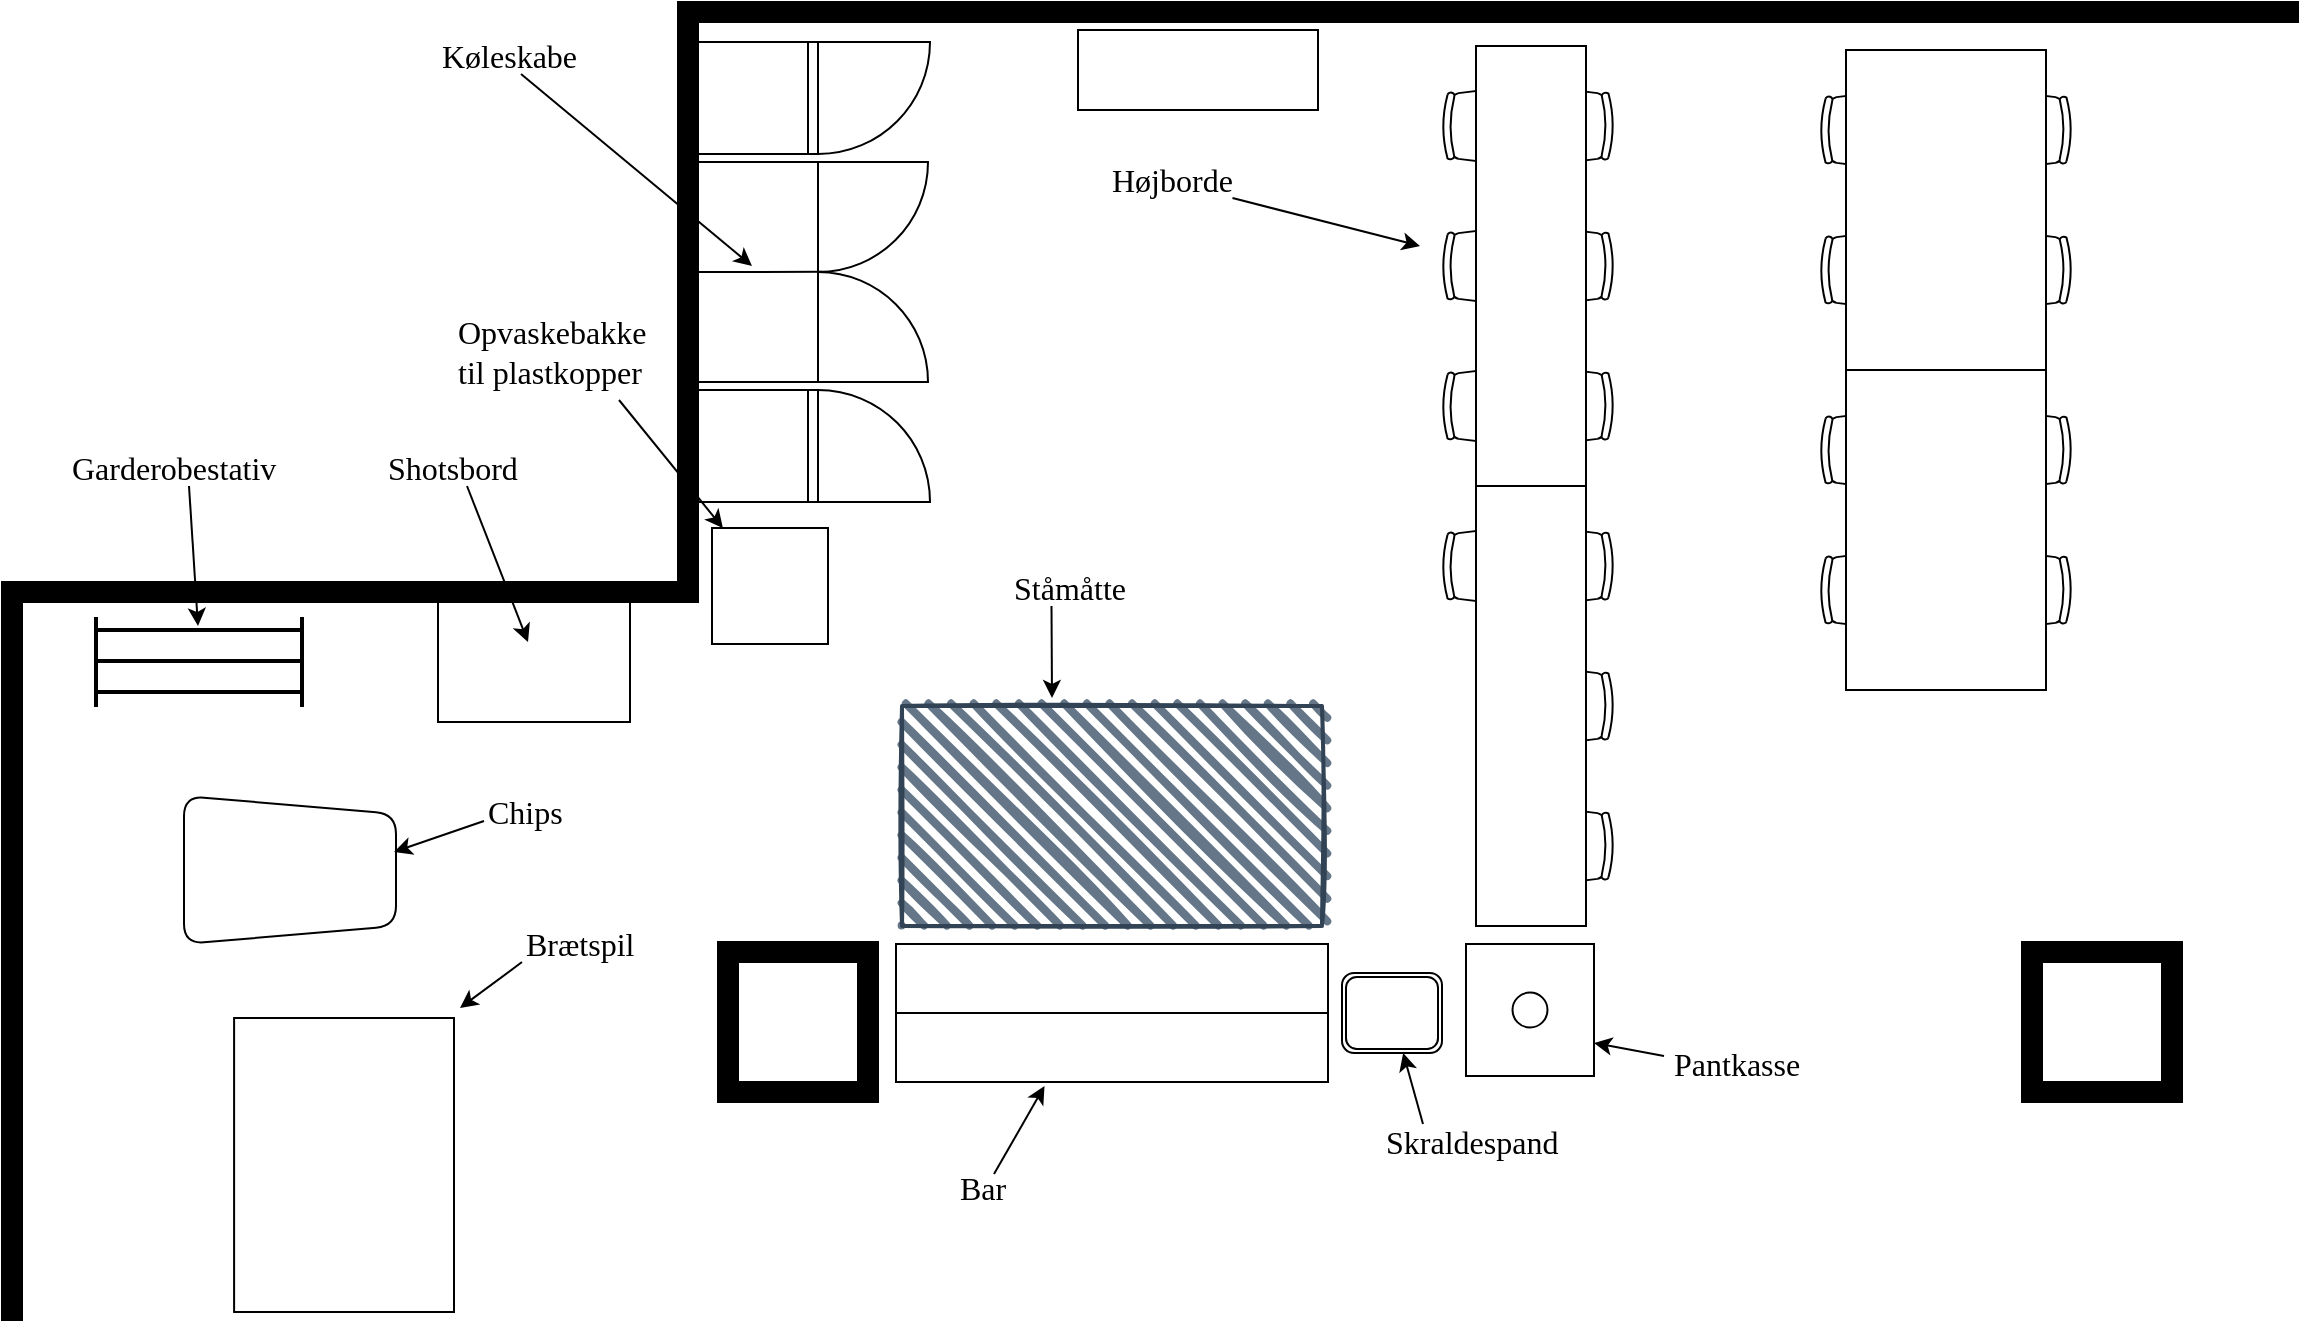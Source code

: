<mxfile>
    <diagram name="Side-1" id="P3prjhfwUHkvLFJdore1">
        <mxGraphModel dx="1645" dy="1310" grid="0" gridSize="10" guides="1" tooltips="1" connect="1" arrows="1" fold="1" page="0" pageScale="1" pageWidth="827" pageHeight="1169" math="0" shadow="0">
            <root>
                <mxCell id="0"/>
                <mxCell id="1" parent="0"/>
                <mxCell id="wJ-GAs_ORp4mZZzsxB3k-2" value="" style="verticalLabelPosition=bottom;html=1;verticalAlign=top;align=center;shape=mxgraph.floorplan.office_chair;shadow=0;direction=north;" parent="1" vertex="1">
                    <mxGeometry x="572" y="162" width="43" height="40" as="geometry"/>
                </mxCell>
                <mxCell id="wJ-GAs_ORp4mZZzsxB3k-1" value="" style="verticalLabelPosition=bottom;html=1;verticalAlign=top;align=center;shape=mxgraph.floorplan.office_chair;shadow=0;direction=north;" parent="1" vertex="1">
                    <mxGeometry x="572" y="82" width="43" height="40" as="geometry"/>
                </mxCell>
                <mxCell id="gc1oklfvDwFeD3-8zKts-1" value="" style="verticalLabelPosition=bottom;html=1;verticalAlign=top;align=center;shape=mxgraph.floorplan.wall;fillColor=strokeColor;direction=south;" parent="1" vertex="1">
                    <mxGeometry x="-148" y="190" width="10" height="369" as="geometry"/>
                </mxCell>
                <mxCell id="gc1oklfvDwFeD3-8zKts-2" value="" style="verticalLabelPosition=bottom;html=1;verticalAlign=top;align=center;shape=mxgraph.floorplan.wall;fillColor=strokeColor;" parent="1" vertex="1">
                    <mxGeometry x="-145" y="190" width="345" height="10" as="geometry"/>
                </mxCell>
                <mxCell id="gc1oklfvDwFeD3-8zKts-3" value="" style="verticalLabelPosition=bottom;html=1;verticalAlign=top;align=center;shape=mxgraph.floorplan.wall;fillColor=strokeColor;direction=south;" parent="1" vertex="1">
                    <mxGeometry x="190" y="-90" width="10" height="280" as="geometry"/>
                </mxCell>
                <mxCell id="gc1oklfvDwFeD3-8zKts-4" value="" style="verticalLabelPosition=bottom;html=1;verticalAlign=top;align=center;shape=mxgraph.floorplan.wall;fillColor=strokeColor;" parent="1" vertex="1">
                    <mxGeometry x="190" y="-100" width="810" height="10" as="geometry"/>
                </mxCell>
                <mxCell id="gc1oklfvDwFeD3-8zKts-16" value="" style="shape=rect;shadow=0;html=1;direction=west;" parent="1" vertex="1">
                    <mxGeometry x="70" y="200" width="96" height="60" as="geometry"/>
                </mxCell>
                <mxCell id="gc1oklfvDwFeD3-8zKts-22" value="" style="verticalLabelPosition=bottom;html=1;verticalAlign=top;align=center;shape=mxgraph.floorplan.room;fillColor=#000000;" parent="1" vertex="1">
                    <mxGeometry x="210" y="370" width="80" height="80" as="geometry"/>
                </mxCell>
                <mxCell id="gc1oklfvDwFeD3-8zKts-33" value="" style="shape=rect;shadow=0;html=1;direction=west;" parent="1" vertex="1">
                    <mxGeometry x="390" y="-86" width="120" height="40" as="geometry"/>
                </mxCell>
                <mxCell id="gc1oklfvDwFeD3-8zKts-39" value="" style="group" parent="1" vertex="1" connectable="0">
                    <mxGeometry x="761" y="-76" width="126" height="160" as="geometry"/>
                </mxCell>
                <mxCell id="gc1oklfvDwFeD3-8zKts-7" value="" style="verticalLabelPosition=bottom;html=1;verticalAlign=top;align=center;shape=mxgraph.floorplan.office_chair;shadow=0;direction=south;" parent="gc1oklfvDwFeD3-8zKts-39" vertex="1">
                    <mxGeometry x="83" y="20" width="43" height="40" as="geometry"/>
                </mxCell>
                <mxCell id="gc1oklfvDwFeD3-8zKts-8" value="" style="verticalLabelPosition=bottom;html=1;verticalAlign=top;align=center;shape=mxgraph.floorplan.office_chair;shadow=0;direction=north;" parent="gc1oklfvDwFeD3-8zKts-39" vertex="1">
                    <mxGeometry y="20" width="43" height="40" as="geometry"/>
                </mxCell>
                <mxCell id="gc1oklfvDwFeD3-8zKts-11" value="" style="verticalLabelPosition=bottom;html=1;verticalAlign=top;align=center;shape=mxgraph.floorplan.office_chair;shadow=0;direction=south;" parent="gc1oklfvDwFeD3-8zKts-39" vertex="1">
                    <mxGeometry x="83" y="90" width="43" height="40" as="geometry"/>
                </mxCell>
                <mxCell id="gc1oklfvDwFeD3-8zKts-12" value="" style="verticalLabelPosition=bottom;html=1;verticalAlign=top;align=center;shape=mxgraph.floorplan.office_chair;shadow=0;direction=north;" parent="gc1oklfvDwFeD3-8zKts-39" vertex="1">
                    <mxGeometry y="90" width="43" height="40" as="geometry"/>
                </mxCell>
                <mxCell id="gc1oklfvDwFeD3-8zKts-13" value="" style="shape=rect;shadow=0;html=1;direction=south;" parent="gc1oklfvDwFeD3-8zKts-39" vertex="1">
                    <mxGeometry x="13" width="100" height="160" as="geometry"/>
                </mxCell>
                <mxCell id="gc1oklfvDwFeD3-8zKts-41" value="" style="group" parent="1" vertex="1" connectable="0">
                    <mxGeometry x="589" y="142" width="69" height="220" as="geometry"/>
                </mxCell>
                <mxCell id="gc1oklfvDwFeD3-8zKts-42" value="" style="verticalLabelPosition=bottom;html=1;verticalAlign=top;align=center;shape=mxgraph.floorplan.office_chair;shadow=0;direction=south" parent="gc1oklfvDwFeD3-8zKts-41" vertex="1">
                    <mxGeometry x="26" y="20" width="43" height="40" as="geometry"/>
                </mxCell>
                <mxCell id="gc1oklfvDwFeD3-8zKts-43" value="" style="verticalLabelPosition=bottom;html=1;verticalAlign=top;align=center;shape=mxgraph.floorplan.office_chair;shadow=0;direction=south" parent="gc1oklfvDwFeD3-8zKts-41" vertex="1">
                    <mxGeometry x="26" y="90" width="43" height="40" as="geometry"/>
                </mxCell>
                <mxCell id="gc1oklfvDwFeD3-8zKts-44" value="" style="verticalLabelPosition=bottom;html=1;verticalAlign=top;align=center;shape=mxgraph.floorplan.office_chair;shadow=0;direction=south" parent="gc1oklfvDwFeD3-8zKts-41" vertex="1">
                    <mxGeometry x="26" y="160" width="43" height="40" as="geometry"/>
                </mxCell>
                <mxCell id="gc1oklfvDwFeD3-8zKts-45" value="" style="shape=rect;shadow=0;html=1;direction=south;" parent="gc1oklfvDwFeD3-8zKts-41" vertex="1">
                    <mxGeometry width="55" height="220" as="geometry"/>
                </mxCell>
                <mxCell id="gc1oklfvDwFeD3-8zKts-46" value="" style="group" parent="1" vertex="1" connectable="0">
                    <mxGeometry x="299" y="371" width="216" height="69" as="geometry"/>
                </mxCell>
                <mxCell id="gc1oklfvDwFeD3-8zKts-23" value="" style="rounded=0;whiteSpace=wrap;html=1;" parent="gc1oklfvDwFeD3-8zKts-46" vertex="1">
                    <mxGeometry width="216" height="69" as="geometry"/>
                </mxCell>
                <mxCell id="gc1oklfvDwFeD3-8zKts-24" value="" style="endArrow=none;html=1;rounded=0;exitX=0;exitY=0.5;exitDx=0;exitDy=0;entryX=1;entryY=0.5;entryDx=0;entryDy=0;" parent="gc1oklfvDwFeD3-8zKts-46" source="gc1oklfvDwFeD3-8zKts-23" target="gc1oklfvDwFeD3-8zKts-23" edge="1">
                    <mxGeometry width="50" height="50" relative="1" as="geometry">
                        <mxPoint x="170" as="sourcePoint"/>
                        <mxPoint x="220" y="-53.077" as="targetPoint"/>
                    </mxGeometry>
                </mxCell>
                <mxCell id="gc1oklfvDwFeD3-8zKts-47" value="" style="group" parent="1" vertex="1" connectable="0">
                    <mxGeometry x="200" y="94" width="114.5" height="56" as="geometry"/>
                </mxCell>
                <mxCell id="gc1oklfvDwFeD3-8zKts-37" value="" style="verticalLabelPosition=bottom;html=1;verticalAlign=top;align=center;shape=mxgraph.floorplan.doorRight;aspect=fixed;direction=north;flipV=1;" parent="gc1oklfvDwFeD3-8zKts-47" vertex="1">
                    <mxGeometry x="55" width="59.5" height="56" as="geometry"/>
                </mxCell>
                <mxCell id="gc1oklfvDwFeD3-8zKts-38" value="" style="whiteSpace=wrap;html=1;" parent="gc1oklfvDwFeD3-8zKts-47" vertex="1">
                    <mxGeometry width="55" height="56" as="geometry"/>
                </mxCell>
                <mxCell id="gc1oklfvDwFeD3-8zKts-48" value="" style="group" parent="1" vertex="1" connectable="0">
                    <mxGeometry x="200" y="-20" width="113.44" height="110" as="geometry"/>
                </mxCell>
                <mxCell id="gc1oklfvDwFeD3-8zKts-15" value="" style="verticalLabelPosition=bottom;html=1;verticalAlign=top;align=center;shape=mxgraph.floorplan.doorDouble;direction=north;aspect=fixed;" parent="gc1oklfvDwFeD3-8zKts-48" vertex="1">
                    <mxGeometry x="55" width="58.44" height="110" as="geometry"/>
                </mxCell>
                <mxCell id="gc1oklfvDwFeD3-8zKts-51" value="" style="group" parent="gc1oklfvDwFeD3-8zKts-48" vertex="1" connectable="0">
                    <mxGeometry width="88" height="110" as="geometry"/>
                </mxCell>
                <mxCell id="gc1oklfvDwFeD3-8zKts-17" value="" style="rounded=0;whiteSpace=wrap;html=1;direction=south;" parent="gc1oklfvDwFeD3-8zKts-51" vertex="1">
                    <mxGeometry width="60" height="110" as="geometry"/>
                </mxCell>
                <mxCell id="gc1oklfvDwFeD3-8zKts-50" value="" style="endArrow=none;html=1;rounded=0;entryX=0.499;entryY=-0.036;entryDx=0;entryDy=0;entryPerimeter=0;exitX=0.5;exitY=1;exitDx=0;exitDy=0;" parent="gc1oklfvDwFeD3-8zKts-51" source="gc1oklfvDwFeD3-8zKts-17" target="gc1oklfvDwFeD3-8zKts-17" edge="1">
                    <mxGeometry width="50" height="50" relative="1" as="geometry">
                        <mxPoint x="80" y="130" as="sourcePoint"/>
                        <mxPoint x="130" y="80" as="targetPoint"/>
                    </mxGeometry>
                </mxCell>
                <mxCell id="gc1oklfvDwFeD3-8zKts-49" value="" style="group" parent="1" vertex="1" connectable="0">
                    <mxGeometry x="200" y="-80" width="114.5" height="56" as="geometry"/>
                </mxCell>
                <mxCell id="gc1oklfvDwFeD3-8zKts-35" value="" style="verticalLabelPosition=bottom;html=1;verticalAlign=top;align=center;shape=mxgraph.floorplan.doorRight;aspect=fixed;direction=north;" parent="gc1oklfvDwFeD3-8zKts-49" vertex="1">
                    <mxGeometry x="55" width="59.5" height="56" as="geometry"/>
                </mxCell>
                <mxCell id="gc1oklfvDwFeD3-8zKts-36" value="" style="whiteSpace=wrap;html=1;" parent="gc1oklfvDwFeD3-8zKts-49" vertex="1">
                    <mxGeometry width="55" height="56" as="geometry"/>
                </mxCell>
                <mxCell id="gc1oklfvDwFeD3-8zKts-54" value="" style="rounded=0;whiteSpace=wrap;html=1;strokeWidth=2;fillWeight=4;hachureGap=8;hachureAngle=45;fillColor=#647687;sketch=1;fontColor=#ffffff;strokeColor=#314354;" parent="1" vertex="1">
                    <mxGeometry x="302" y="252" width="210" height="110" as="geometry"/>
                </mxCell>
                <mxCell id="gc1oklfvDwFeD3-8zKts-55" value="" style="shape=ext;double=1;rounded=1;whiteSpace=wrap;html=1;" parent="1" vertex="1">
                    <mxGeometry x="522" y="385.5" width="50" height="40" as="geometry"/>
                </mxCell>
                <mxCell id="1jkrQc-gWC2C8GfhcnoL-1" value="" style="group" parent="1" vertex="1" connectable="0">
                    <mxGeometry x="761" y="84" width="126" height="160" as="geometry"/>
                </mxCell>
                <mxCell id="1jkrQc-gWC2C8GfhcnoL-2" value="" style="verticalLabelPosition=bottom;html=1;verticalAlign=top;align=center;shape=mxgraph.floorplan.office_chair;shadow=0;direction=south;" parent="1jkrQc-gWC2C8GfhcnoL-1" vertex="1">
                    <mxGeometry x="83" y="20" width="43" height="40" as="geometry"/>
                </mxCell>
                <mxCell id="1jkrQc-gWC2C8GfhcnoL-3" value="" style="verticalLabelPosition=bottom;html=1;verticalAlign=top;align=center;shape=mxgraph.floorplan.office_chair;shadow=0;direction=north;" parent="1jkrQc-gWC2C8GfhcnoL-1" vertex="1">
                    <mxGeometry y="20" width="43" height="40" as="geometry"/>
                </mxCell>
                <mxCell id="1jkrQc-gWC2C8GfhcnoL-4" value="" style="verticalLabelPosition=bottom;html=1;verticalAlign=top;align=center;shape=mxgraph.floorplan.office_chair;shadow=0;direction=south;" parent="1jkrQc-gWC2C8GfhcnoL-1" vertex="1">
                    <mxGeometry x="83" y="90" width="43" height="40" as="geometry"/>
                </mxCell>
                <mxCell id="1jkrQc-gWC2C8GfhcnoL-5" value="" style="verticalLabelPosition=bottom;html=1;verticalAlign=top;align=center;shape=mxgraph.floorplan.office_chair;shadow=0;direction=north;" parent="1jkrQc-gWC2C8GfhcnoL-1" vertex="1">
                    <mxGeometry y="90" width="43" height="40" as="geometry"/>
                </mxCell>
                <mxCell id="1jkrQc-gWC2C8GfhcnoL-6" value="" style="shape=rect;shadow=0;html=1;direction=south;" parent="1jkrQc-gWC2C8GfhcnoL-1" vertex="1">
                    <mxGeometry x="13" width="100" height="160" as="geometry"/>
                </mxCell>
                <mxCell id="1jkrQc-gWC2C8GfhcnoL-13" value="" style="verticalLabelPosition=bottom;html=1;verticalAlign=top;align=center;shape=mxgraph.floorplan.room;fillColor=#000000;" parent="1" vertex="1">
                    <mxGeometry x="862" y="370" width="80" height="80" as="geometry"/>
                </mxCell>
                <mxCell id="1jkrQc-gWC2C8GfhcnoL-26" value="Ståmåtte" style="text;html=1;align=left;verticalAlign=middle;whiteSpace=wrap;rounded=1;fillColor=default;gradientColor=none;strokeColor=none;fontSize=16;fontFamily=lmodern;" parent="1" vertex="1">
                    <mxGeometry x="356" y="184" width="83" height="18" as="geometry"/>
                </mxCell>
                <mxCell id="1jkrQc-gWC2C8GfhcnoL-27" value="Køleskabe" style="text;html=1;align=left;verticalAlign=middle;whiteSpace=wrap;rounded=1;fillColor=default;gradientColor=none;strokeColor=none;fontSize=16;fontFamily=lmodern;" parent="1" vertex="1">
                    <mxGeometry x="70" y="-82" width="83" height="18" as="geometry"/>
                </mxCell>
                <mxCell id="1jkrQc-gWC2C8GfhcnoL-25" value="Bar" style="text;html=1;align=left;verticalAlign=middle;whiteSpace=wrap;rounded=1;fillColor=default;gradientColor=none;strokeColor=none;fontSize=16;fontFamily=lmodern;" parent="1" vertex="1">
                    <mxGeometry x="329" y="484" width="83" height="18" as="geometry"/>
                </mxCell>
                <mxCell id="1jkrQc-gWC2C8GfhcnoL-28" value="" style="endArrow=classic;html=1;rounded=0;exitX=0.25;exitY=0;exitDx=0;exitDy=0;" parent="1" edge="1">
                    <mxGeometry width="50" height="50" relative="1" as="geometry">
                        <mxPoint x="348.0" y="486" as="sourcePoint"/>
                        <mxPoint x="373.25" y="442" as="targetPoint"/>
                    </mxGeometry>
                </mxCell>
                <mxCell id="1jkrQc-gWC2C8GfhcnoL-31" value="" style="endArrow=classic;html=1;rounded=0;exitX=0.25;exitY=1;exitDx=0;exitDy=0;" parent="1" source="1jkrQc-gWC2C8GfhcnoL-26" edge="1">
                    <mxGeometry width="50" height="50" relative="1" as="geometry">
                        <mxPoint x="454" y="247" as="sourcePoint"/>
                        <mxPoint x="377" y="248" as="targetPoint"/>
                    </mxGeometry>
                </mxCell>
                <mxCell id="1jkrQc-gWC2C8GfhcnoL-33" value="" style="endArrow=classic;html=1;rounded=0;exitX=0.5;exitY=1;exitDx=0;exitDy=0;" parent="1" source="1jkrQc-gWC2C8GfhcnoL-27" edge="1">
                    <mxGeometry width="50" height="50" relative="1" as="geometry">
                        <mxPoint x="388" y="246" as="sourcePoint"/>
                        <mxPoint x="227" y="32" as="targetPoint"/>
                    </mxGeometry>
                </mxCell>
                <mxCell id="1jkrQc-gWC2C8GfhcnoL-37" value="Skraldespand" style="text;html=1;align=left;verticalAlign=middle;whiteSpace=wrap;rounded=1;fillColor=default;gradientColor=none;strokeColor=none;fontSize=16;fontFamily=lmodern;" parent="1" vertex="1">
                    <mxGeometry x="541.75" y="461" width="83" height="18" as="geometry"/>
                </mxCell>
                <mxCell id="1jkrQc-gWC2C8GfhcnoL-38" value="" style="endArrow=classic;html=1;rounded=0;exitX=0.25;exitY=0;exitDx=0;exitDy=0;" parent="1" source="1jkrQc-gWC2C8GfhcnoL-37" target="gc1oklfvDwFeD3-8zKts-55" edge="1">
                    <mxGeometry width="50" height="50" relative="1" as="geometry">
                        <mxPoint x="916" y="781" as="sourcePoint"/>
                        <mxPoint x="593" y="399" as="targetPoint"/>
                    </mxGeometry>
                </mxCell>
                <mxCell id="1jkrQc-gWC2C8GfhcnoL-39" value="Shotsbord" style="text;html=1;align=left;verticalAlign=middle;whiteSpace=wrap;rounded=1;fillColor=default;gradientColor=none;strokeColor=none;fontSize=16;fontFamily=lmodern;" parent="1" vertex="1">
                    <mxGeometry x="43" y="124" width="83" height="18" as="geometry"/>
                </mxCell>
                <mxCell id="1jkrQc-gWC2C8GfhcnoL-40" value="" style="endArrow=classic;html=1;rounded=0;exitX=0.5;exitY=1;exitDx=0;exitDy=0;" parent="1" source="1jkrQc-gWC2C8GfhcnoL-39" edge="1">
                    <mxGeometry width="50" height="50" relative="1" as="geometry">
                        <mxPoint x="361" y="441" as="sourcePoint"/>
                        <mxPoint x="115" y="220" as="targetPoint"/>
                    </mxGeometry>
                </mxCell>
                <mxCell id="1jkrQc-gWC2C8GfhcnoL-41" value="" style="shape=trapezoid;perimeter=trapezoidPerimeter;whiteSpace=wrap;html=1;fixedSize=1;direction=south;size=9;rounded=1;" parent="1" vertex="1">
                    <mxGeometry x="-57" y="297" width="106" height="74" as="geometry"/>
                </mxCell>
                <mxCell id="1jkrQc-gWC2C8GfhcnoL-45" value="Chips" style="text;html=1;align=left;verticalAlign=middle;whiteSpace=wrap;rounded=1;fillColor=default;gradientColor=none;strokeColor=none;fontSize=16;fontFamily=lmodern;" parent="1" vertex="1">
                    <mxGeometry x="93" y="296" width="83" height="18" as="geometry"/>
                </mxCell>
                <mxCell id="1jkrQc-gWC2C8GfhcnoL-46" value="" style="endArrow=classic;html=1;rounded=0;exitX=0;exitY=0.75;exitDx=0;exitDy=0;entryX=0.378;entryY=0.009;entryDx=0;entryDy=0;entryPerimeter=0;" parent="1" source="1jkrQc-gWC2C8GfhcnoL-45" target="1jkrQc-gWC2C8GfhcnoL-41" edge="1">
                    <mxGeometry width="50" height="50" relative="1" as="geometry">
                        <mxPoint x="230" y="559" as="sourcePoint"/>
                        <mxPoint x="-16" y="338" as="targetPoint"/>
                    </mxGeometry>
                </mxCell>
                <mxCell id="1jkrQc-gWC2C8GfhcnoL-47" value="Brætspil" style="text;html=1;align=left;verticalAlign=middle;whiteSpace=wrap;rounded=1;fillColor=default;gradientColor=none;strokeColor=none;fontSize=16;fontFamily=lmodern;" parent="1" vertex="1">
                    <mxGeometry x="112" y="362" width="83" height="18" as="geometry"/>
                </mxCell>
                <mxCell id="1jkrQc-gWC2C8GfhcnoL-48" value="" style="endArrow=classic;html=1;rounded=0;exitX=0;exitY=1;exitDx=0;exitDy=0;" parent="1" source="1jkrQc-gWC2C8GfhcnoL-47" edge="1">
                    <mxGeometry width="50" height="50" relative="1" as="geometry">
                        <mxPoint x="116" y="371" as="sourcePoint"/>
                        <mxPoint x="81" y="403" as="targetPoint"/>
                    </mxGeometry>
                </mxCell>
                <mxCell id="1jkrQc-gWC2C8GfhcnoL-49" value="" style="whiteSpace=wrap;html=1;aspect=fixed;" parent="1" vertex="1">
                    <mxGeometry x="207" y="163" width="58" height="58" as="geometry"/>
                </mxCell>
                <mxCell id="1jkrQc-gWC2C8GfhcnoL-50" value="Opvaskebakke til plastkopper" style="text;html=1;align=left;verticalAlign=middle;whiteSpace=wrap;rounded=1;fillColor=default;gradientColor=none;strokeColor=none;fontSize=16;fontFamily=lmodern;" parent="1" vertex="1">
                    <mxGeometry x="78" y="51" width="110" height="48" as="geometry"/>
                </mxCell>
                <mxCell id="1jkrQc-gWC2C8GfhcnoL-51" value="" style="endArrow=classic;html=1;rounded=0;exitX=0.75;exitY=1;exitDx=0;exitDy=0;" parent="1" source="1jkrQc-gWC2C8GfhcnoL-50" target="1jkrQc-gWC2C8GfhcnoL-49" edge="1">
                    <mxGeometry width="50" height="50" relative="1" as="geometry">
                        <mxPoint x="202" y="134" as="sourcePoint"/>
                        <mxPoint x="154" y="134" as="targetPoint"/>
                    </mxGeometry>
                </mxCell>
                <mxCell id="1jkrQc-gWC2C8GfhcnoL-52" value="" style="endArrow=none;html=1;rounded=0;strokeWidth=2;jumpSize=6;" parent="1" edge="1">
                    <mxGeometry width="50" height="50" relative="1" as="geometry">
                        <mxPoint x="-101" y="229.5" as="sourcePoint"/>
                        <mxPoint x="2" y="229.5" as="targetPoint"/>
                    </mxGeometry>
                </mxCell>
                <mxCell id="1jkrQc-gWC2C8GfhcnoL-53" value="" style="endArrow=none;html=1;rounded=0;strokeWidth=2;jumpSize=6;" parent="1" edge="1">
                    <mxGeometry width="50" height="50" relative="1" as="geometry">
                        <mxPoint x="-101" y="252.5" as="sourcePoint"/>
                        <mxPoint x="-101" y="207.5" as="targetPoint"/>
                    </mxGeometry>
                </mxCell>
                <mxCell id="1jkrQc-gWC2C8GfhcnoL-54" value="" style="endArrow=none;html=1;rounded=0;strokeWidth=2;jumpSize=6;" parent="1" edge="1">
                    <mxGeometry width="50" height="50" relative="1" as="geometry">
                        <mxPoint x="2" y="252.5" as="sourcePoint"/>
                        <mxPoint x="2" y="207.5" as="targetPoint"/>
                    </mxGeometry>
                </mxCell>
                <mxCell id="1jkrQc-gWC2C8GfhcnoL-55" value="" style="endArrow=none;html=1;rounded=0;strokeWidth=2;jumpSize=6;" parent="1" edge="1">
                    <mxGeometry width="50" height="50" relative="1" as="geometry">
                        <mxPoint x="-101" y="214" as="sourcePoint"/>
                        <mxPoint x="3" y="214" as="targetPoint"/>
                    </mxGeometry>
                </mxCell>
                <mxCell id="1jkrQc-gWC2C8GfhcnoL-56" value="" style="endArrow=none;html=1;rounded=0;strokeWidth=2;jumpSize=6;" parent="1" edge="1">
                    <mxGeometry width="50" height="50" relative="1" as="geometry">
                        <mxPoint x="-102" y="245" as="sourcePoint"/>
                        <mxPoint x="2" y="245" as="targetPoint"/>
                    </mxGeometry>
                </mxCell>
                <mxCell id="1jkrQc-gWC2C8GfhcnoL-57" value="Garderobestativ" style="text;html=1;align=left;verticalAlign=middle;whiteSpace=wrap;rounded=1;fillColor=default;gradientColor=none;strokeColor=none;fontSize=16;fontFamily=lmodern;" parent="1" vertex="1">
                    <mxGeometry x="-115" y="124" width="121" height="18" as="geometry"/>
                </mxCell>
                <mxCell id="1jkrQc-gWC2C8GfhcnoL-58" value="" style="endArrow=classic;html=1;rounded=0;exitX=0.5;exitY=1;exitDx=0;exitDy=0;" parent="1" source="1jkrQc-gWC2C8GfhcnoL-57" edge="1">
                    <mxGeometry width="50" height="50" relative="1" as="geometry">
                        <mxPoint x="210" y="442" as="sourcePoint"/>
                        <mxPoint x="-50" y="212" as="targetPoint"/>
                    </mxGeometry>
                </mxCell>
                <mxCell id="1jkrQc-gWC2C8GfhcnoL-59" value="Højborde" style="text;html=1;align=left;verticalAlign=middle;whiteSpace=wrap;rounded=1;fillColor=default;gradientColor=none;strokeColor=none;fontSize=16;fontFamily=lmodern;" parent="1" vertex="1">
                    <mxGeometry x="405" y="-20" width="83" height="18" as="geometry"/>
                </mxCell>
                <mxCell id="1jkrQc-gWC2C8GfhcnoL-60" value="" style="endArrow=classic;html=1;rounded=0;exitX=0.75;exitY=1;exitDx=0;exitDy=0;" parent="1" source="1jkrQc-gWC2C8GfhcnoL-59" edge="1">
                    <mxGeometry width="50" height="50" relative="1" as="geometry">
                        <mxPoint x="724" y="346" as="sourcePoint"/>
                        <mxPoint x="561" y="22" as="targetPoint"/>
                    </mxGeometry>
                </mxCell>
                <mxCell id="WAKzNs12OJYYZ-WBTaYJ-13" value="" style="rounded=0;whiteSpace=wrap;html=1;" parent="1" vertex="1">
                    <mxGeometry x="584" y="371" width="64" height="66" as="geometry"/>
                </mxCell>
                <mxCell id="WAKzNs12OJYYZ-WBTaYJ-18" value="" style="ellipse;whiteSpace=wrap;html=1;aspect=fixed;" parent="1" vertex="1">
                    <mxGeometry x="607.25" y="395.25" width="17.5" height="17.5" as="geometry"/>
                </mxCell>
                <mxCell id="WAKzNs12OJYYZ-WBTaYJ-19" value="" style="rounded=0;whiteSpace=wrap;html=1;" parent="1" vertex="1">
                    <mxGeometry x="-31.95" y="408" width="109.95" height="147" as="geometry"/>
                </mxCell>
                <mxCell id="WAKzNs12OJYYZ-WBTaYJ-21" value="" style="group" parent="1" vertex="1" connectable="0">
                    <mxGeometry x="589" y="-78" width="69" height="220" as="geometry"/>
                </mxCell>
                <mxCell id="WAKzNs12OJYYZ-WBTaYJ-22" value="" style="verticalLabelPosition=bottom;html=1;verticalAlign=top;align=center;shape=mxgraph.floorplan.office_chair;shadow=0;direction=north;" parent="WAKzNs12OJYYZ-WBTaYJ-21" vertex="1">
                    <mxGeometry x="-17" y="90" width="43" height="40" as="geometry"/>
                </mxCell>
                <mxCell id="WAKzNs12OJYYZ-WBTaYJ-23" value="" style="verticalLabelPosition=bottom;html=1;verticalAlign=top;align=center;shape=mxgraph.floorplan.office_chair;shadow=0;direction=south" parent="WAKzNs12OJYYZ-WBTaYJ-21" vertex="1">
                    <mxGeometry x="26" y="20" width="43" height="40" as="geometry"/>
                </mxCell>
                <mxCell id="WAKzNs12OJYYZ-WBTaYJ-24" value="" style="verticalLabelPosition=bottom;html=1;verticalAlign=top;align=center;shape=mxgraph.floorplan.office_chair;shadow=0;direction=south" parent="WAKzNs12OJYYZ-WBTaYJ-21" vertex="1">
                    <mxGeometry x="26" y="90" width="43" height="40" as="geometry"/>
                </mxCell>
                <mxCell id="WAKzNs12OJYYZ-WBTaYJ-25" value="" style="verticalLabelPosition=bottom;html=1;verticalAlign=top;align=center;shape=mxgraph.floorplan.office_chair;shadow=0;direction=south" parent="WAKzNs12OJYYZ-WBTaYJ-21" vertex="1">
                    <mxGeometry x="26" y="160" width="43" height="40" as="geometry"/>
                </mxCell>
                <mxCell id="WAKzNs12OJYYZ-WBTaYJ-27" value="" style="verticalLabelPosition=bottom;html=1;verticalAlign=top;align=center;shape=mxgraph.floorplan.office_chair;shadow=0;direction=north;" parent="WAKzNs12OJYYZ-WBTaYJ-21" vertex="1">
                    <mxGeometry x="-17" y="20" width="43" height="40" as="geometry"/>
                </mxCell>
                <mxCell id="WAKzNs12OJYYZ-WBTaYJ-26" value="" style="shape=rect;shadow=0;html=1;direction=south;" parent="WAKzNs12OJYYZ-WBTaYJ-21" vertex="1">
                    <mxGeometry width="55" height="220" as="geometry"/>
                </mxCell>
                <mxCell id="WAKzNs12OJYYZ-WBTaYJ-29" value="Pantkasse" style="text;html=1;align=left;verticalAlign=middle;whiteSpace=wrap;rounded=1;fillColor=default;gradientColor=none;strokeColor=none;fontSize=16;fontFamily=lmodern;" parent="1" vertex="1">
                    <mxGeometry x="686" y="422" width="83" height="18" as="geometry"/>
                </mxCell>
                <mxCell id="WAKzNs12OJYYZ-WBTaYJ-30" value="" style="endArrow=classic;html=1;rounded=0;entryX=1;entryY=0.75;entryDx=0;entryDy=0;" parent="1" edge="1" target="WAKzNs12OJYYZ-WBTaYJ-13">
                    <mxGeometry width="50" height="50" relative="1" as="geometry">
                        <mxPoint x="683" y="427" as="sourcePoint"/>
                        <mxPoint x="315" y="368" as="targetPoint"/>
                    </mxGeometry>
                </mxCell>
            </root>
        </mxGraphModel>
    </diagram>
</mxfile>